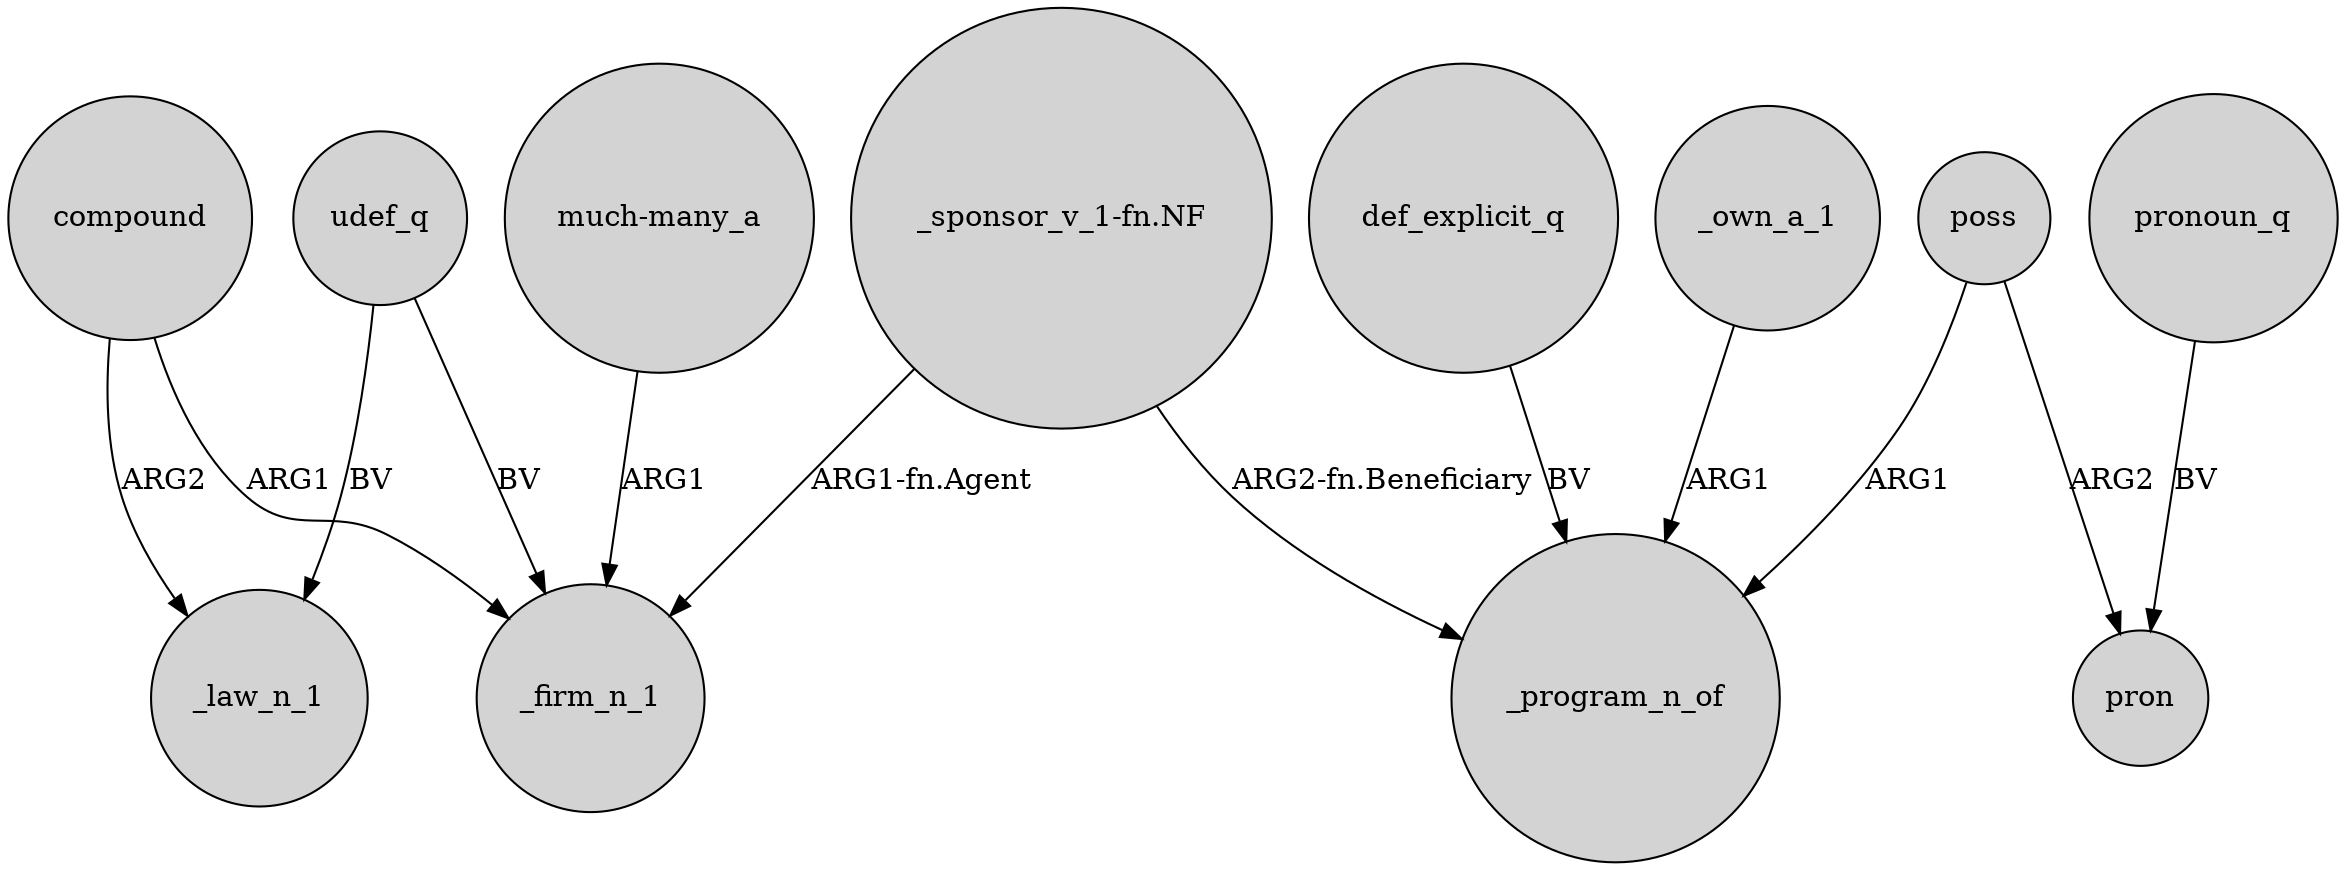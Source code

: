 digraph {
	node [shape=circle style=filled]
	udef_q -> _firm_n_1 [label=BV]
	def_explicit_q -> _program_n_of [label=BV]
	_own_a_1 -> _program_n_of [label=ARG1]
	udef_q -> _law_n_1 [label=BV]
	"_sponsor_v_1-fn.NF" -> _program_n_of [label="ARG2-fn.Beneficiary"]
	poss -> _program_n_of [label=ARG1]
	poss -> pron [label=ARG2]
	"much-many_a" -> _firm_n_1 [label=ARG1]
	compound -> _firm_n_1 [label=ARG1]
	compound -> _law_n_1 [label=ARG2]
	"_sponsor_v_1-fn.NF" -> _firm_n_1 [label="ARG1-fn.Agent"]
	pronoun_q -> pron [label=BV]
}
